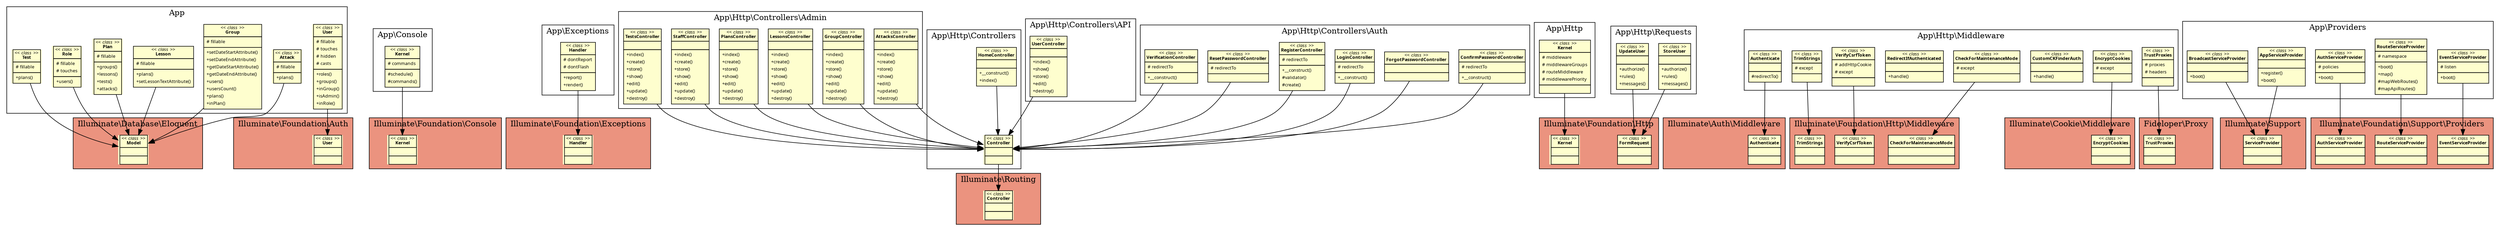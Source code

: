 digraph G {
    overlap = false;
    node [fontname="Verdana", fontsize="8", shape="none", margin="0", fillcolor="#FEFECE", style="filled"];
    edge [fontname="Verdana", fontsize="8"];
    subgraph cluster_0 {
            label="App";
            "App\\Attack" [label=<
<table border="0" cellborder="1" cellspacing="0">
<tr><td align="center">&lt;&lt; <font color="black"><i>class</i></font> &gt;&gt;<br/><b>Attack</b></td></tr>
<tr><td><table border="0" cellspacing="0" cellpadding="2">
<tr><td align="left"># fillable</td></tr>
</table></td></tr>
<tr><td><table border="0" cellspacing="0" cellpadding="2">
<tr><td align="left">+plans()</td></tr>
</table></td></tr>
</table>
>];
            "App\\Group" [label=<
<table border="0" cellborder="1" cellspacing="0">
<tr><td align="center">&lt;&lt; <font color="black"><i>class</i></font> &gt;&gt;<br/><b>Group</b></td></tr>
<tr><td><table border="0" cellspacing="0" cellpadding="2">
<tr><td align="left"># fillable</td></tr>
</table></td></tr>
<tr><td><table border="0" cellspacing="0" cellpadding="2">
<tr><td align="left">+setDateStartAttribute()</td></tr>
<tr><td align="left">+setDateEndAttribute()</td></tr>
<tr><td align="left">+getDateStartAttribute()</td></tr>
<tr><td align="left">+getDateEndAttribute()</td></tr>
<tr><td align="left">+users()</td></tr>
<tr><td align="left">+usersCount()</td></tr>
<tr><td align="left">+plans()</td></tr>
<tr><td align="left">+inPlan()</td></tr>
</table></td></tr>
</table>
>];
            "App\\Lesson" [label=<
<table border="0" cellborder="1" cellspacing="0">
<tr><td align="center">&lt;&lt; <font color="black"><i>class</i></font> &gt;&gt;<br/><b>Lesson</b></td></tr>
<tr><td><table border="0" cellspacing="0" cellpadding="2">
<tr><td align="left"># fillable</td></tr>
</table></td></tr>
<tr><td><table border="0" cellspacing="0" cellpadding="2">
<tr><td align="left">+plans()</td></tr>
<tr><td align="left">+setLessonTextAttribute()</td></tr>
</table></td></tr>
</table>
>];
            "App\\Plan" [label=<
<table border="0" cellborder="1" cellspacing="0">
<tr><td align="center">&lt;&lt; <font color="black"><i>class</i></font> &gt;&gt;<br/><b>Plan</b></td></tr>
<tr><td><table border="0" cellspacing="0" cellpadding="2">
<tr><td align="left"># fillable</td></tr>
</table></td></tr>
<tr><td><table border="0" cellspacing="0" cellpadding="2">
<tr><td align="left">+groups()</td></tr>
<tr><td align="left">+lessons()</td></tr>
<tr><td align="left">+tests()</td></tr>
<tr><td align="left">+attacks()</td></tr>
</table></td></tr>
</table>
>];
            "App\\Role" [label=<
<table border="0" cellborder="1" cellspacing="0">
<tr><td align="center">&lt;&lt; <font color="black"><i>class</i></font> &gt;&gt;<br/><b>Role</b></td></tr>
<tr><td><table border="0" cellspacing="0" cellpadding="2">
<tr><td align="left"># fillable</td></tr>
<tr><td align="left"># touches</td></tr>
</table></td></tr>
<tr><td><table border="0" cellspacing="0" cellpadding="2">
<tr><td align="left">+users()</td></tr>
</table></td></tr>
</table>
>];
            "App\\Test" [label=<
<table border="0" cellborder="1" cellspacing="0">
<tr><td align="center">&lt;&lt; <font color="black"><i>class</i></font> &gt;&gt;<br/><b>Test</b></td></tr>
<tr><td><table border="0" cellspacing="0" cellpadding="2">
<tr><td align="left"># fillable</td></tr>
</table></td></tr>
<tr><td><table border="0" cellspacing="0" cellpadding="2">
<tr><td align="left">+plans()</td></tr>
</table></td></tr>
</table>
>];
            "App\\User" [label=<
<table border="0" cellborder="1" cellspacing="0">
<tr><td align="center">&lt;&lt; <font color="black"><i>class</i></font> &gt;&gt;<br/><b>User</b></td></tr>
<tr><td><table border="0" cellspacing="0" cellpadding="2">
<tr><td align="left"># fillable</td></tr>
<tr><td align="left"># touches</td></tr>
<tr><td align="left"># hidden</td></tr>
<tr><td align="left"># casts</td></tr>
</table></td></tr>
<tr><td><table border="0" cellspacing="0" cellpadding="2">
<tr><td align="left">+roles()</td></tr>
<tr><td align="left">+groups()</td></tr>
<tr><td align="left">+inGroup()</td></tr>
<tr><td align="left">+isAdmin()</td></tr>
<tr><td align="left">+inRole()</td></tr>
</table></td></tr>
</table>
>];
    }
    subgraph cluster_1 {
            label="Illuminate\\Database\\Eloquent";
            "Illuminate\\Database\\Eloquent\\Model" [label=<
<table border="0" cellborder="1" cellspacing="0">
<tr><td align="center">&lt;&lt; <font color="black"><i>class</i></font> &gt;&gt;<br/><b>Model</b></td></tr>
<tr><td> </td></tr>
<tr><td> </td></tr>
</table>
>];
            bgcolor="#EB937F";
    }
    subgraph cluster_2 {
            label="Illuminate\\Foundation\\Auth";
            "Illuminate\\Foundation\\Auth\\User" [label=<
<table border="0" cellborder="1" cellspacing="0">
<tr><td align="center">&lt;&lt; <font color="black"><i>class</i></font> &gt;&gt;<br/><b>User</b></td></tr>
<tr><td> </td></tr>
<tr><td> </td></tr>
</table>
>];
            bgcolor="#EB937F";
    }
    subgraph cluster_3 {
            label="App\\Console";
            "App\\Console\\Kernel" [label=<
<table border="0" cellborder="1" cellspacing="0">
<tr><td align="center">&lt;&lt; <font color="black"><i>class</i></font> &gt;&gt;<br/><b>Kernel</b></td></tr>
<tr><td><table border="0" cellspacing="0" cellpadding="2">
<tr><td align="left"># commands</td></tr>
</table></td></tr>
<tr><td><table border="0" cellspacing="0" cellpadding="2">
<tr><td align="left">#schedule()</td></tr>
<tr><td align="left">#commands()</td></tr>
</table></td></tr>
</table>
>];
    }
    subgraph cluster_4 {
            label="Illuminate\\Foundation\\Console";
            "Illuminate\\Foundation\\Console\\Kernel" [label=<
<table border="0" cellborder="1" cellspacing="0">
<tr><td align="center">&lt;&lt; <font color="black"><i>class</i></font> &gt;&gt;<br/><b>Kernel</b></td></tr>
<tr><td> </td></tr>
<tr><td> </td></tr>
</table>
>];
            bgcolor="#EB937F";
    }
    subgraph cluster_5 {
            label="App\\Exceptions";
            "App\\Exceptions\\Handler" [label=<
<table border="0" cellborder="1" cellspacing="0">
<tr><td align="center">&lt;&lt; <font color="black"><i>class</i></font> &gt;&gt;<br/><b>Handler</b></td></tr>
<tr><td><table border="0" cellspacing="0" cellpadding="2">
<tr><td align="left"># dontReport</td></tr>
<tr><td align="left"># dontFlash</td></tr>
</table></td></tr>
<tr><td><table border="0" cellspacing="0" cellpadding="2">
<tr><td align="left">+report()</td></tr>
<tr><td align="left">+render()</td></tr>
</table></td></tr>
</table>
>];
    }
    subgraph cluster_6 {
            label="Illuminate\\Foundation\\Exceptions";
            "Illuminate\\Foundation\\Exceptions\\Handler" [label=<
<table border="0" cellborder="1" cellspacing="0">
<tr><td align="center">&lt;&lt; <font color="black"><i>class</i></font> &gt;&gt;<br/><b>Handler</b></td></tr>
<tr><td> </td></tr>
<tr><td> </td></tr>
</table>
>];
            bgcolor="#EB937F";
    }
    subgraph cluster_7 {
            label="App\\Http\\Controllers\\Admin";
            "App\\Http\\Controllers\\Admin\\AttacksController" [label=<
<table border="0" cellborder="1" cellspacing="0">
<tr><td align="center">&lt;&lt; <font color="black"><i>class</i></font> &gt;&gt;<br/><b>AttacksController</b></td></tr>
<tr><td> </td></tr>
<tr><td><table border="0" cellspacing="0" cellpadding="2">
<tr><td align="left">+index()</td></tr>
<tr><td align="left">+create()</td></tr>
<tr><td align="left">+store()</td></tr>
<tr><td align="left">+show()</td></tr>
<tr><td align="left">+edit()</td></tr>
<tr><td align="left">+update()</td></tr>
<tr><td align="left">+destroy()</td></tr>
</table></td></tr>
</table>
>];
            "App\\Http\\Controllers\\Admin\\GroupController"
[label=<
<table border="0" cellborder="1" cellspacing="0">
<tr><td align="center">&lt;&lt; <font color="black"><i>class</i></font> &gt;&gt;<br/><b>GroupController</b></td></tr>
<tr><td> </td></tr>
<tr><td><table border="0" cellspacing="0" cellpadding="2">
<tr><td align="left">+index()</td></tr>
<tr><td align="left">+create()</td></tr>
<tr><td align="left">+store()</td></tr>
<tr><td align="left">+show()</td></tr>
<tr><td align="left">+edit()</td></tr>
<tr><td align="left">+update()</td></tr>
<tr><td align="left">+destroy()</td></tr>
</table></td></tr>
</table>
>];
            "App\\Http\\Controllers\\Admin\\LessonsController" [label=<
<table border="0" cellborder="1" cellspacing="0">
<tr><td align="center">&lt;&lt; <font color="black"><i>class</i></font> &gt;&gt;<br/><b>LessonsController</b></td></tr>
<tr><td> </td></tr>
<tr><td><table border="0" cellspacing="0" cellpadding="2">
<tr><td align="left">+index()</td></tr>
<tr><td align="left">+create()</td></tr>
<tr><td align="left">+store()</td></tr>
<tr><td align="left">+show()</td></tr>
<tr><td align="left">+edit()</td></tr>
<tr><td align="left">+update()</td></tr>
<tr><td align="left">+destroy()</td></tr>
</table></td></tr>
</table>
>];
            "App\\Http\\Controllers\\Admin\\PlansController"
[label=<
<table border="0" cellborder="1" cellspacing="0">
<tr><td align="center">&lt;&lt; <font color="black"><i>class</i></font> &gt;&gt;<br/><b>PlansController</b></td></tr>
<tr><td> </td></tr>
<tr><td><table border="0" cellspacing="0" cellpadding="2">
<tr><td align="left">+index()</td></tr>
<tr><td align="left">+create()</td></tr>
<tr><td align="left">+store()</td></tr>
<tr><td align="left">+show()</td></tr>
<tr><td align="left">+edit()</td></tr>
<tr><td align="left">+update()</td></tr>
<tr><td align="left">+destroy()</td></tr>
</table></td></tr>
</table>
>];
            "App\\Http\\Controllers\\Admin\\StaffController"
[label=<
<table border="0" cellborder="1" cellspacing="0">
<tr><td align="center">&lt;&lt; <font color="black"><i>class</i></font> &gt;&gt;<br/><b>StaffController</b></td></tr>
<tr><td> </td></tr>
<tr><td><table border="0" cellspacing="0" cellpadding="2">
<tr><td align="left">+index()</td></tr>
<tr><td align="left">+create()</td></tr>
<tr><td align="left">+store()</td></tr>
<tr><td align="left">+show()</td></tr>
<tr><td align="left">+edit()</td></tr>
<tr><td align="left">+update()</td></tr>
<tr><td align="left">+destroy()</td></tr>
</table></td></tr>
</table>
>];
            "App\\Http\\Controllers\\Admin\\TestsController"
[label=<
<table border="0" cellborder="1" cellspacing="0">
<tr><td align="center">&lt;&lt; <font color="black"><i>class</i></font> &gt;&gt;<br/><b>TestsController</b></td></tr>
<tr><td> </td></tr>
<tr><td><table border="0" cellspacing="0" cellpadding="2">
<tr><td align="left">+index()</td></tr>
<tr><td align="left">+create()</td></tr>
<tr><td align="left">+store()</td></tr>
<tr><td align="left">+show()</td></tr>
<tr><td align="left">+edit()</td></tr>
<tr><td align="left">+update()</td></tr>
<tr><td align="left">+destroy()</td></tr>
</table></td></tr>
</table>
>];
    }
    subgraph cluster_8 {
            label="App\\Http\\Controllers";
            "App\\Http\\Controllers\\Controller" [label=<
<table border="0" cellborder="1" cellspacing="0">
<tr><td align="center">&lt;&lt; <font color="black"><i>class</i></font> &gt;&gt;<br/><b>Controller</b></td></tr>
<tr><td> </td></tr>
<tr><td> </td></tr>
</table>
>];
            "App\\Http\\Controllers\\HomeController" [label=<<table border="0" cellborder="1" cellspacing="0">
<tr><td align="center">&lt;&lt; <font color="black"><i>class</i></font> &gt;&gt;<br/><b>HomeController</b></td></tr>
<tr><td> </td></tr>
<tr><td><table border="0" cellspacing="0" cellpadding="2">
<tr><td align="left">+__construct()</td></tr>
<tr><td align="left">+index()</td></tr>
</table></td></tr>
</table>
>];
    }
    subgraph cluster_9 {
            label="Illuminate\\Routing";
            "Illuminate\\Routing\\Controller" [label=<
<table border="0" cellborder="1" cellspacing="0">
<tr><td align="center">&lt;&lt; <font color="black"><i>class</i></font> &gt;&gt;<br/><b>Controller</b></td></tr>
<tr><td> </td></tr>
<tr><td> </td></tr>
</table>
>];
            bgcolor="#EB937F";
    }
    subgraph cluster_10 {
            label="App\\Http\\Controllers\\API";
            "App\\Http\\Controllers\\API\\UserController" [label=<
<table border="0" cellborder="1" cellspacing="0">
<tr><td align="center">&lt;&lt; <font color="black"><i>class</i></font> &gt;&gt;<br/><b>UserController</b></td></tr>
<tr><td> </td></tr>
<tr><td><table border="0" cellspacing="0" cellpadding="2">
<tr><td align="left">+index()</td></tr>
<tr><td align="left">+show()</td></tr>
<tr><td align="left">+store()</td></tr>
<tr><td align="left">+edit()</td></tr>
<tr><td align="left">+destroy()</td></tr>
</table></td></tr>
</table>
>];
    }
    subgraph cluster_11 {
            label="App\\Http\\Controllers\\Auth";
            "App\\Http\\Controllers\\Auth\\ConfirmPasswordController" [label=<
<table border="0" cellborder="1" cellspacing="0">
<tr><td align="center">&lt;&lt; <font color="black"><i>class</i></font> &gt;&gt;<br/><b>ConfirmPasswordController</b></td></tr>
<tr><td><table border="0" cellspacing="0" cellpadding="2">
<tr><td align="left"># redirectTo</td></tr>
</table></td></tr>
<tr><td><table border="0" cellspacing="0" cellpadding="2">
<tr><td align="left">+__construct()</td></tr>
</table></td></tr>
</table>
>];
            "App\\Http\\Controllers\\Auth\\ForgotPasswordController" [label=<
<table border="0" cellborder="1" cellspacing="0">
<tr><td align="center">&lt;&lt; <font color="black"><i>class</i></font> &gt;&gt;<br/><b>ForgotPasswordController</b></td></tr>
<tr><td> </td></tr>
<tr><td> </td></tr>
</table>
>];
            "App\\Http\\Controllers\\Auth\\LoginController" [label=<
<table border="0" cellborder="1" cellspacing="0">
<tr><td align="center">&lt;&lt; <font color="black"><i>class</i></font> &gt;&gt;<br/><b>LoginController</b></td></tr>
<tr><td><table border="0" cellspacing="0" cellpadding="2">
<tr><td align="left"># redirectTo</td></tr>
</table></td></tr>
<tr><td><table border="0" cellspacing="0" cellpadding="2">
<tr><td align="left">+__construct()</td></tr>
</table></td></tr>
</table>
>];
            "App\\Http\\Controllers\\Auth\\RegisterController" [label=<
<table border="0" cellborder="1" cellspacing="0">
<tr><td align="center">&lt;&lt; <font color="black"><i>class</i></font> &gt;&gt;<br/><b>RegisterController</b></td></tr>
<tr><td><table border="0" cellspacing="0" cellpadding="2">
<tr><td align="left"># redirectTo</td></tr>
</table></td></tr>
<tr><td><table border="0" cellspacing="0" cellpadding="2">
<tr><td align="left">+__construct()</td></tr>
<tr><td align="left">#validator()</td></tr>
<tr><td align="left">#create()</td></tr>
</table></td></tr>
</table>
>];
            "App\\Http\\Controllers\\Auth\\ResetPasswordController" [label=<
<table border="0" cellborder="1" cellspacing="0">
<tr><td align="center">&lt;&lt; <font color="black"><i>class</i></font> &gt;&gt;<br/><b>ResetPasswordController</b></td></tr>
<tr><td><table border="0" cellspacing="0" cellpadding="2">
<tr><td align="left"># redirectTo</td></tr>
</table></td></tr>
<tr><td> </td></tr>
</table>
>];
            "App\\Http\\Controllers\\Auth\\VerificationController" [label=<
<table border="0" cellborder="1" cellspacing="0">
<tr><td align="center">&lt;&lt; <font color="black"><i>class</i></font> &gt;&gt;<br/><b>VerificationController</b></td></tr>
<tr><td><table border="0" cellspacing="0" cellpadding="2">
<tr><td align="left"># redirectTo</td></tr>
</table></td></tr>
<tr><td><table border="0" cellspacing="0" cellpadding="2">
<tr><td align="left">+__construct()</td></tr>
</table></td></tr>
</table>
>];
    }
    subgraph cluster_12 {
            label="App\\Http";
            "App\\Http\\Kernel" [label=<
<table border="0" cellborder="1" cellspacing="0">
<tr><td align="center">&lt;&lt; <font color="black"><i>class</i></font> &gt;&gt;<br/><b>Kernel</b></td></tr>
<tr><td><table border="0" cellspacing="0" cellpadding="2">
<tr><td align="left"># middleware</td></tr>
<tr><td align="left"># middlewareGroups</td></tr>
<tr><td align="left"># routeMiddleware</td></tr>
<tr><td align="left"># middlewarePriority</td></tr>
</table></td></tr>
<tr><td> </td></tr>
</table>
>];
    }
    subgraph cluster_13 {
            label="Illuminate\\Foundation\\Http";
            "Illuminate\\Foundation\\Http\\Kernel" [label=<
<table border="0" cellborder="1" cellspacing="0">
<tr><td align="center">&lt;&lt; <font color="black"><i>class</i></font> &gt;&gt;<br/><b>Kernel</b></td></tr>
<tr><td> </td></tr>
<tr><td> </td></tr>
</table>
>];
            "Illuminate\\Foundation\\Http\\FormRequest" [label=<
<table border="0" cellborder="1" cellspacing="0">
<tr><td align="center">&lt;&lt; <font color="black"><i>class</i></font> &gt;&gt;<br/><b>FormRequest</b></td></tr>
<tr><td> </td></tr>
<tr><td> </td></tr>
</table>
>];
            bgcolor="#EB937F";
    }
    subgraph cluster_14 {
            label="App\\Http\\Middleware";
            "App\\Http\\Middleware\\Authenticate" [label=<
<table border="0" cellborder="1" cellspacing="0">
<tr><td align="center">&lt;&lt; <font color="black"><i>class</i></font> &gt;&gt;<br/><b>Authenticate</b></td></tr>
<tr><td> </td></tr>
<tr><td><table border="0" cellspacing="0" cellpadding="2">
<tr><td align="left">#redirectTo()</td></tr>
</table></td></tr>
</table>
>];
            "App\\Http\\Middleware\\CheckForMaintenanceMode"
[label=<
<table border="0" cellborder="1" cellspacing="0">
<tr><td align="center">&lt;&lt; <font color="black"><i>class</i></font> &gt;&gt;<br/><b>CheckForMaintenanceMode</b></td></tr>
<tr><td><table border="0" cellspacing="0" cellpadding="2">
<tr><td align="left"># except</td></tr>
</table></td></tr>
<tr><td> </td></tr>
</table>
>];
            "App\\Http\\Middleware\\CustomCKFinderAuth" [label=<
<table border="0" cellborder="1" cellspacing="0">
<tr><td align="center">&lt;&lt; <font color="black"><i>class</i></font> &gt;&gt;<br/><b>CustomCKFinderAuth</b></td></tr>
<tr><td> </td></tr>
<tr><td><table border="0" cellspacing="0" cellpadding="2">
<tr><td align="left">+handle()</td></tr>
</table></td></tr>
</table>
>];
            "App\\Http\\Middleware\\EncryptCookies" [label=<
<table border="0" cellborder="1" cellspacing="0">
<tr><td align="center">&lt;&lt; <font color="black"><i>class</i></font> &gt;&gt;<br/><b>EncryptCookies</b></td></tr>
<tr><td><table border="0" cellspacing="0" cellpadding="2">
<tr><td align="left"># except</td></tr>
</table></td></tr>
<tr><td> </td></tr>
</table>
>];
            "App\\Http\\Middleware\\RedirectIfAuthenticated"
[label=<
<table border="0" cellborder="1" cellspacing="0">
<tr><td align="center">&lt;&lt; <font color="black"><i>class</i></font> &gt;&gt;<br/><b>RedirectIfAuthenticated</b></td></tr>
<tr><td> </td></tr>
<tr><td><table border="0" cellspacing="0" cellpadding="2">
<tr><td align="left">+handle()</td></tr>
</table></td></tr>
</table>
>];
            "App\\Http\\Middleware\\TrimStrings" [label=<
<table border="0" cellborder="1" cellspacing="0">
<tr><td align="center">&lt;&lt; <font color="black"><i>class</i></font> &gt;&gt;<br/><b>TrimStrings</b></td></tr>
<tr><td><table border="0" cellspacing="0" cellpadding="2">
<tr><td align="left"># except</td></tr>
</table></td></tr>
<tr><td> </td></tr>
</table>
>];
            "App\\Http\\Middleware\\TrustProxies" [label=<
<table border="0" cellborder="1" cellspacing="0">
<tr><td align="center">&lt;&lt; <font color="black"><i>class</i></font> &gt;&gt;<br/><b>TrustProxies</b></td></tr>
<tr><td><table border="0" cellspacing="0" cellpadding="2">
<tr><td align="left"># proxies</td></tr>
<tr><td align="left"># headers</td></tr>
</table></td></tr>
<tr><td> </td></tr>
</table>
>];
            "App\\Http\\Middleware\\VerifyCsrfToken" [label=<<table border="0" cellborder="1" cellspacing="0">
<tr><td align="center">&lt;&lt; <font color="black"><i>class</i></font> &gt;&gt;<br/><b>VerifyCsrfToken</b></td></tr>
<tr><td><table border="0" cellspacing="0" cellpadding="2">
<tr><td align="left"># addHttpCookie</td></tr>
<tr><td align="left"># except</td></tr>
</table></td></tr>
<tr><td> </td></tr>
</table>
>];
    }
    subgraph cluster_15 {
            label="Illuminate\\Auth\\Middleware";
            "Illuminate\\Auth\\Middleware\\Authenticate" [label=<
<table border="0" cellborder="1" cellspacing="0">
<tr><td align="center">&lt;&lt; <font color="black"><i>class</i></font> &gt;&gt;<br/><b>Authenticate</b></td></tr>
<tr><td> </td></tr>
<tr><td> </td></tr>
</table>
>];
            bgcolor="#EB937F";
    }
    subgraph cluster_16 {
            label="Illuminate\\Foundation\\Http\\Middleware";                "Illuminate\\Foundation\\Http\\Middleware\\CheckForMaintenanceMode" [label=<
<table border="0" cellborder="1" cellspacing="0">
<tr><td align="center">&lt;&lt; <font color="black"><i>class</i></font> &gt;&gt;<br/><b>CheckForMaintenanceMode</b></td></tr>
<tr><td> </td></tr>
<tr><td> </td></tr>
</table>
>];
            "Illuminate\\Foundation\\Http\\Middleware\\TrimStrings" [label=<
<table border="0" cellborder="1" cellspacing="0">
<tr><td align="center">&lt;&lt; <font color="black"><i>class</i></font> &gt;&gt;<br/><b>TrimStrings</b></td></tr>
<tr><td> </td></tr>
<tr><td> </td></tr>
</table>
>];
            "Illuminate\\Foundation\\Http\\Middleware\\VerifyCsrfToken" [label=<
<table border="0" cellborder="1" cellspacing="0">
<tr><td align="center">&lt;&lt; <font color="black"><i>class</i></font> &gt;&gt;<br/><b>VerifyCsrfToken</b></td></tr>
<tr><td> </td></tr>
<tr><td> </td></tr>
</table>
>];
            bgcolor="#EB937F";
    }
    subgraph cluster_17 {
            label="Illuminate\\Cookie\\Middleware";
            "Illuminate\\Cookie\\Middleware\\EncryptCookies"
[label=<
<table border="0" cellborder="1" cellspacing="0">
<tr><td align="center">&lt;&lt; <font color="black"><i>class</i></font> &gt;&gt;<br/><b>EncryptCookies</b></td></tr>
<tr><td> </td></tr>
<tr><td> </td></tr>
</table>
>];
            bgcolor="#EB937F";
    }
    subgraph cluster_18 {
            label="Fideloper\\Proxy";
            "Fideloper\\Proxy\\TrustProxies" [label=<
<table border="0" cellborder="1" cellspacing="0">
<tr><td align="center">&lt;&lt; <font color="black"><i>class</i></font> &gt;&gt;<br/><b>TrustProxies</b></td></tr>
<tr><td> </td></tr>
<tr><td> </td></tr>
</table>
>];
            bgcolor="#EB937F";
    }
    subgraph cluster_19 {
            label="App\\Http\\Requests";
            "App\\Http\\Requests\\StoreUser" [label=<
<table border="0" cellborder="1" cellspacing="0">
<tr><td align="center">&lt;&lt; <font color="black"><i>class</i></font> &gt;&gt;<br/><b>StoreUser</b></td></tr>
<tr><td> </td></tr>
<tr><td><table border="0" cellspacing="0" cellpadding="2">
<tr><td align="left">+authorize()</td></tr>
<tr><td align="left">+rules()</td></tr>
<tr><td align="left">+messages()</td></tr>
</table></td></tr>
</table>
>];
            "App\\Http\\Requests\\UpdateUser" [label=<
<table border="0" cellborder="1" cellspacing="0">
<tr><td align="center">&lt;&lt; <font color="black"><i>class</i></font> &gt;&gt;<br/><b>UpdateUser</b></td></tr>
<tr><td> </td></tr>
<tr><td><table border="0" cellspacing="0" cellpadding="2">
<tr><td align="left">+authorize()</td></tr>
<tr><td align="left">+rules()</td></tr>
<tr><td align="left">+messages()</td></tr>
</table></td></tr>
</table>
>];
    }
    subgraph cluster_20 {
            label="App\\Providers";
            "App\\Providers\\AppServiceProvider" [label=<
<table border="0" cellborder="1" cellspacing="0">
<tr><td align="center">&lt;&lt; <font color="black"><i>class</i></font> &gt;&gt;<br/><b>AppServiceProvider</b></td></tr>
<tr><td> </td></tr>
<tr><td><table border="0" cellspacing="0" cellpadding="2">
<tr><td align="left">+register()</td></tr>
<tr><td align="left">+boot()</td></tr>
</table></td></tr>
</table>
>];
            "App\\Providers\\AuthServiceProvider" [label=<
<table border="0" cellborder="1" cellspacing="0">
<tr><td align="center">&lt;&lt; <font color="black"><i>class</i></font> &gt;&gt;<br/><b>AuthServiceProvider</b></td></tr>
<tr><td><table border="0" cellspacing="0" cellpadding="2">
<tr><td align="left"># policies</td></tr>
</table></td></tr>
<tr><td><table border="0" cellspacing="0" cellpadding="2">
<tr><td align="left">+boot()</td></tr>
</table></td></tr>
</table>
>];
            "App\\Providers\\BroadcastServiceProvider" [label=<
<table border="0" cellborder="1" cellspacing="0">
<tr><td align="center">&lt;&lt; <font color="black"><i>class</i></font> &gt;&gt;<br/><b>BroadcastServiceProvider</b></td></tr>
<tr><td> </td></tr>
<tr><td><table border="0" cellspacing="0" cellpadding="2">
<tr><td align="left">+boot()</td></tr>
</table></td></tr>
</table>
>];
            "App\\Providers\\EventServiceProvider" [label=<
<table border="0" cellborder="1" cellspacing="0">
<tr><td align="center">&lt;&lt; <font color="black"><i>class</i></font> &gt;&gt;<br/><b>EventServiceProvider</b></td></tr>
<tr><td><table border="0" cellspacing="0" cellpadding="2">
<tr><td align="left"># listen</td></tr>
</table></td></tr>
<tr><td><table border="0" cellspacing="0" cellpadding="2">
<tr><td align="left">+boot()</td></tr>
</table></td></tr>
</table>
>];
            "App\\Providers\\RouteServiceProvider" [label=<
<table border="0" cellborder="1" cellspacing="0">
<tr><td align="center">&lt;&lt; <font color="black"><i>class</i></font> &gt;&gt;<br/><b>RouteServiceProvider</b></td></tr>
<tr><td><table border="0" cellspacing="0" cellpadding="2">
<tr><td align="left"># namespace</td></tr>
</table></td></tr>
<tr><td><table border="0" cellspacing="0" cellpadding="2">
<tr><td align="left">+boot()</td></tr>
<tr><td align="left">+map()</td></tr>
<tr><td align="left">#mapWebRoutes()</td></tr>
<tr><td align="left">#mapApiRoutes()</td></tr>
</table></td></tr>
</table>
>];
    }
    subgraph cluster_21 {
            label="Illuminate\\Support";
            "Illuminate\\Support\\ServiceProvider" [label=<
<table border="0" cellborder="1" cellspacing="0">
<tr><td align="center">&lt;&lt; <font color="black"><i>class</i></font> &gt;&gt;<br/><b>ServiceProvider</b></td></tr>
<tr><td> </td></tr>
<tr><td> </td></tr>
</table>
>];
            bgcolor="#EB937F";
    }
    subgraph cluster_22 {
            label="Illuminate\\Foundation\\Support\\Providers";
            "Illuminate\\Foundation\\Support\\Providers\\AuthServiceProvider" [label=<
<table border="0" cellborder="1" cellspacing="0">
<tr><td align="center">&lt;&lt; <font color="black"><i>class</i></font> &gt;&gt;<br/><b>AuthServiceProvider</b></td></tr>
<tr><td> </td></tr>
<tr><td> </td></tr>
</table>
>];
            "Illuminate\\Foundation\\Support\\Providers\\EventServiceProvider" [label=<
<table border="0" cellborder="1" cellspacing="0">
<tr><td align="center">&lt;&lt; <font color="black"><i>class</i></font> &gt;&gt;<br/><b>EventServiceProvider</b></td></tr>
<tr><td> </td></tr>
<tr><td> </td></tr>
</table>
>];
            "Illuminate\\Foundation\\Support\\Providers\\RouteServiceProvider" [label=<
<table border="0" cellborder="1" cellspacing="0">
<tr><td align="center">&lt;&lt; <font color="black"><i>class</i></font> &gt;&gt;<br/><b>RouteServiceProvider</b></td></tr>
<tr><td> </td></tr>
<tr><td> </td></tr>
</table>
>];
            bgcolor="#EB937F";
    }
    "App\\Attack" -> "Illuminate\\Database\\Eloquent\\Model";        "App\\Group" -> "Illuminate\\Database\\Eloquent\\Model";
    "App\\Lesson" -> "Illuminate\\Database\\Eloquent\\Model";        "App\\Plan" -> "Illuminate\\Database\\Eloquent\\Model";
    "App\\Role" -> "Illuminate\\Database\\Eloquent\\Model";
    "App\\Test" -> "Illuminate\\Database\\Eloquent\\Model";
    "App\\User" -> "Illuminate\\Foundation\\Auth\\User";
    "App\\Console\\Kernel" -> "Illuminate\\Foundation\\Console\\Kernel";
    "App\\Exceptions\\Handler" -> "Illuminate\\Foundation\\Exceptions\\Handler";
    "App\\Http\\Controllers\\Controller" -> "Illuminate\\Routing\\Controller";
    "App\\Http\\Controllers\\Admin\\AttacksController" -> "App\\Http\\Controllers\\Controller";
    "App\\Http\\Controllers\\Admin\\GroupController" -> "App\\Http\\Controllers\\Controller";
    "App\\Http\\Controllers\\Admin\\LessonsController" -> "App\\Http\\Controllers\\Controller";
    "App\\Http\\Controllers\\Admin\\PlansController" -> "App\\Http\\Controllers\\Controller";
    "App\\Http\\Controllers\\Admin\\StaffController" -> "App\\Http\\Controllers\\Controller";
    "App\\Http\\Controllers\\Admin\\TestsController" -> "App\\Http\\Controllers\\Controller";
    "App\\Http\\Controllers\\API\\UserController" -> "App\\Http\\Controllers\\Controller";
    "App\\Http\\Controllers\\Auth\\ConfirmPasswordController" -> "App\\Http\\Controllers\\Controller";
    "App\\Http\\Controllers\\Auth\\ForgotPasswordController"
-> "App\\Http\\Controllers\\Controller";
    "App\\Http\\Controllers\\Auth\\LoginController" -> "App\\Http\\Controllers\\Controller";
    "App\\Http\\Controllers\\Auth\\RegisterController" -> "App\\Http\\Controllers\\Controller";
    "App\\Http\\Controllers\\Auth\\ResetPasswordController" -> "App\\Http\\Controllers\\Controller";
    "App\\Http\\Controllers\\Auth\\VerificationController" -> "App\\Http\\Controllers\\Controller";
    "App\\Http\\Controllers\\HomeController" -> "App\\Http\\Controllers\\Controller";
    "App\\Http\\Kernel" -> "Illuminate\\Foundation\\Http\\Kernel";
    "App\\Http\\Middleware\\Authenticate" -> "Illuminate\\Auth\\Middleware\\Authenticate";
    "App\\Http\\Middleware\\CheckForMaintenanceMode" -> "Illuminate\\Foundation\\Http\\Middleware\\CheckForMaintenanceMode";
    "App\\Http\\Middleware\\EncryptCookies" -> "Illuminate\\Cookie\\Middleware\\EncryptCookies";
    "App\\Http\\Middleware\\TrimStrings" -> "Illuminate\\Foundation\\Http\\Middleware\\TrimStrings";
    "App\\Http\\Middleware\\TrustProxies" -> "Fideloper\\Proxy\\TrustProxies";
    "App\\Http\\Middleware\\VerifyCsrfToken" -> "Illuminate\\Foundation\\Http\\Middleware\\VerifyCsrfToken";
    "App\\Http\\Requests\\StoreUser" -> "Illuminate\\Foundation\\Http\\FormRequest";
    "App\\Http\\Requests\\UpdateUser" -> "Illuminate\\Foundation\\Http\\FormRequest";
    "App\\Providers\\AppServiceProvider" -> "Illuminate\\Support\\ServiceProvider";
    "App\\Providers\\AuthServiceProvider" -> "Illuminate\\Foundation\\Support\\Providers\\AuthServiceProvider";
    "App\\Providers\\BroadcastServiceProvider" -> "Illuminate\\Support\\ServiceProvider";
    "App\\Providers\\EventServiceProvider" -> "Illuminate\\Foundation\\Support\\Providers\\EventServiceProvider";
    "App\\Providers\\RouteServiceProvider" -> "Illuminate\\Foundation\\Support\\Providers\\RouteServiceProvider";
}
